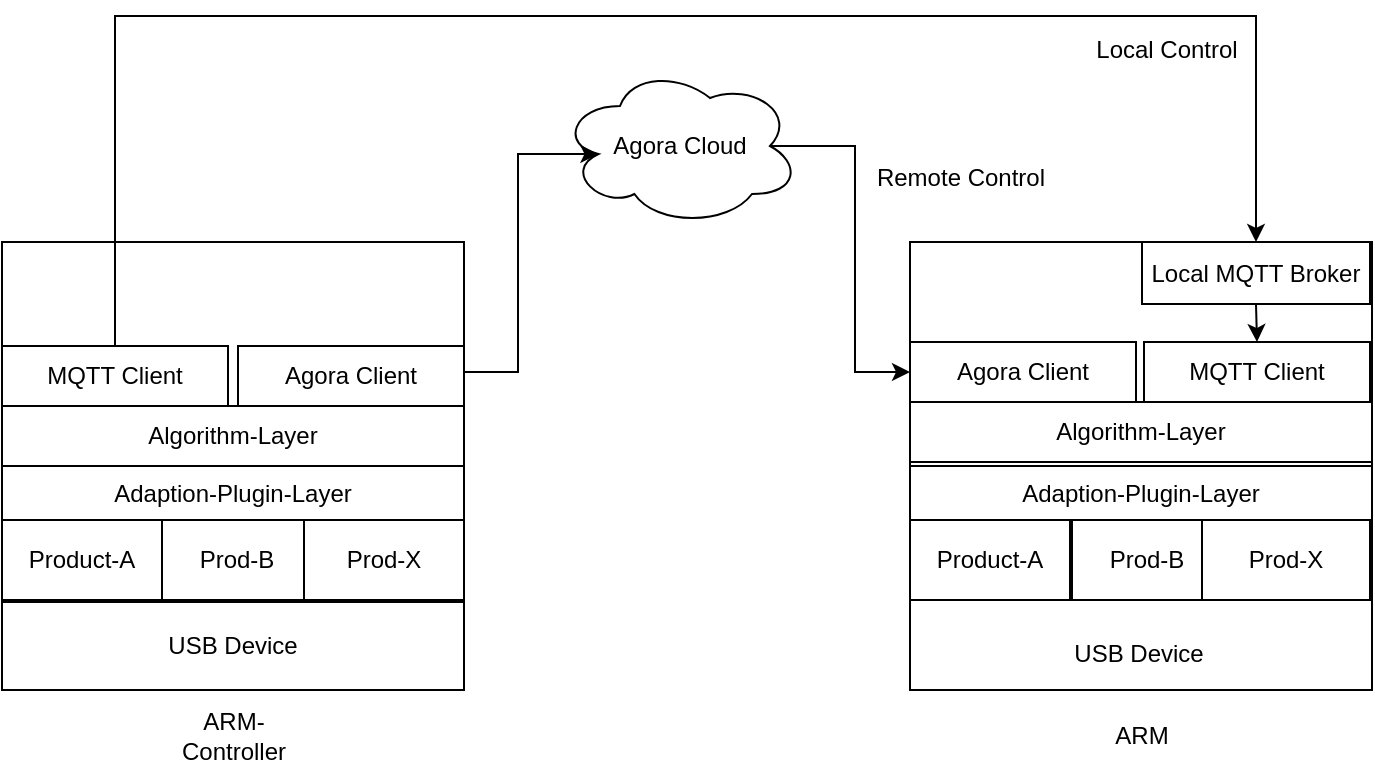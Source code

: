 <mxfile version="24.7.12">
  <diagram name="第 1 页" id="OHkd2X7giF_ZFyd5OgSc">
    <mxGraphModel dx="1434" dy="738" grid="0" gridSize="10" guides="1" tooltips="1" connect="1" arrows="1" fold="1" page="1" pageScale="1" pageWidth="827" pageHeight="1169" background="none" math="0" shadow="0">
      <root>
        <mxCell id="0" />
        <mxCell id="1" parent="0" />
        <mxCell id="1jvyHlAq_4KJQ6lWiULi-3" value="" style="rounded=0;whiteSpace=wrap;html=1;" vertex="1" parent="1">
          <mxGeometry x="494" y="282" width="231" height="224" as="geometry" />
        </mxCell>
        <mxCell id="1jvyHlAq_4KJQ6lWiULi-4" value="ARM" style="text;html=1;align=center;verticalAlign=middle;whiteSpace=wrap;rounded=0;" vertex="1" parent="1">
          <mxGeometry x="580" y="514" width="60" height="30" as="geometry" />
        </mxCell>
        <mxCell id="1jvyHlAq_4KJQ6lWiULi-5" value="" style="rounded=0;whiteSpace=wrap;html=1;" vertex="1" parent="1">
          <mxGeometry x="40" y="282" width="231" height="224" as="geometry" />
        </mxCell>
        <mxCell id="1jvyHlAq_4KJQ6lWiULi-6" value="ARM-Controller" style="text;html=1;align=center;verticalAlign=middle;whiteSpace=wrap;rounded=0;" vertex="1" parent="1">
          <mxGeometry x="125.5" y="514" width="60" height="30" as="geometry" />
        </mxCell>
        <mxCell id="1jvyHlAq_4KJQ6lWiULi-54" style="edgeStyle=orthogonalEdgeStyle;rounded=0;orthogonalLoop=1;jettySize=auto;html=1;exitX=0.5;exitY=1;exitDx=0;exitDy=0;entryX=0.5;entryY=0;entryDx=0;entryDy=0;" edge="1" parent="1" source="1jvyHlAq_4KJQ6lWiULi-7" target="1jvyHlAq_4KJQ6lWiULi-18">
          <mxGeometry relative="1" as="geometry" />
        </mxCell>
        <mxCell id="1jvyHlAq_4KJQ6lWiULi-7" value="Local MQTT Broker" style="rounded=0;whiteSpace=wrap;html=1;" vertex="1" parent="1">
          <mxGeometry x="610" y="282" width="114" height="31" as="geometry" />
        </mxCell>
        <mxCell id="1jvyHlAq_4KJQ6lWiULi-53" style="edgeStyle=orthogonalEdgeStyle;rounded=0;orthogonalLoop=1;jettySize=auto;html=1;exitX=0.875;exitY=0.5;exitDx=0;exitDy=0;exitPerimeter=0;entryX=0;entryY=0.5;entryDx=0;entryDy=0;" edge="1" parent="1" source="1jvyHlAq_4KJQ6lWiULi-8" target="1jvyHlAq_4KJQ6lWiULi-52">
          <mxGeometry relative="1" as="geometry" />
        </mxCell>
        <mxCell id="1jvyHlAq_4KJQ6lWiULi-8" value="Agora Cloud" style="ellipse;shape=cloud;whiteSpace=wrap;html=1;" vertex="1" parent="1">
          <mxGeometry x="319" y="194" width="120" height="80" as="geometry" />
        </mxCell>
        <mxCell id="1jvyHlAq_4KJQ6lWiULi-9" value="Adaption-Plugin-Layer" style="rounded=0;whiteSpace=wrap;html=1;" vertex="1" parent="1">
          <mxGeometry x="494" y="394" width="231" height="27" as="geometry" />
        </mxCell>
        <mxCell id="1jvyHlAq_4KJQ6lWiULi-10" value="Algorithm-Layer" style="rounded=0;whiteSpace=wrap;html=1;" vertex="1" parent="1">
          <mxGeometry x="494" y="362" width="231" height="30" as="geometry" />
        </mxCell>
        <mxCell id="1jvyHlAq_4KJQ6lWiULi-12" value="Product-A" style="rounded=0;whiteSpace=wrap;html=1;" vertex="1" parent="1">
          <mxGeometry x="494" y="421" width="80" height="40" as="geometry" />
        </mxCell>
        <mxCell id="1jvyHlAq_4KJQ6lWiULi-13" value="Prod-B" style="rounded=0;whiteSpace=wrap;html=1;" vertex="1" parent="1">
          <mxGeometry x="575" y="421" width="75" height="40" as="geometry" />
        </mxCell>
        <mxCell id="1jvyHlAq_4KJQ6lWiULi-14" value="Prod-X" style="rounded=0;whiteSpace=wrap;html=1;" vertex="1" parent="1">
          <mxGeometry x="640" y="421" width="84" height="40" as="geometry" />
        </mxCell>
        <mxCell id="1jvyHlAq_4KJQ6lWiULi-18" value="MQTT Client" style="rounded=0;whiteSpace=wrap;html=1;" vertex="1" parent="1">
          <mxGeometry x="611" y="332" width="113" height="30" as="geometry" />
        </mxCell>
        <mxCell id="1jvyHlAq_4KJQ6lWiULi-28" value="USB Device" style="text;html=1;align=center;verticalAlign=middle;whiteSpace=wrap;rounded=0;" vertex="1" parent="1">
          <mxGeometry x="534" y="473" width="149" height="30" as="geometry" />
        </mxCell>
        <mxCell id="1jvyHlAq_4KJQ6lWiULi-41" value="USB Device" style="rounded=0;whiteSpace=wrap;html=1;" vertex="1" parent="1">
          <mxGeometry x="40" y="462" width="231" height="44" as="geometry" />
        </mxCell>
        <mxCell id="1jvyHlAq_4KJQ6lWiULi-42" value="Product-A" style="rounded=0;whiteSpace=wrap;html=1;" vertex="1" parent="1">
          <mxGeometry x="40" y="421" width="80" height="40" as="geometry" />
        </mxCell>
        <mxCell id="1jvyHlAq_4KJQ6lWiULi-43" value="Prod-B" style="rounded=0;whiteSpace=wrap;html=1;" vertex="1" parent="1">
          <mxGeometry x="120" y="421" width="75" height="40" as="geometry" />
        </mxCell>
        <mxCell id="1jvyHlAq_4KJQ6lWiULi-44" value="Prod-X" style="rounded=0;whiteSpace=wrap;html=1;" vertex="1" parent="1">
          <mxGeometry x="191" y="421" width="80" height="40" as="geometry" />
        </mxCell>
        <mxCell id="1jvyHlAq_4KJQ6lWiULi-45" value="Adaption-Plugin-Layer" style="rounded=0;whiteSpace=wrap;html=1;" vertex="1" parent="1">
          <mxGeometry x="40" y="394" width="231" height="27" as="geometry" />
        </mxCell>
        <mxCell id="1jvyHlAq_4KJQ6lWiULi-46" value="Algorithm-Layer" style="rounded=0;whiteSpace=wrap;html=1;" vertex="1" parent="1">
          <mxGeometry x="40" y="364" width="231" height="30" as="geometry" />
        </mxCell>
        <mxCell id="1jvyHlAq_4KJQ6lWiULi-56" style="edgeStyle=orthogonalEdgeStyle;rounded=0;orthogonalLoop=1;jettySize=auto;html=1;exitX=0.5;exitY=0;exitDx=0;exitDy=0;entryX=0.5;entryY=0;entryDx=0;entryDy=0;" edge="1" parent="1" source="1jvyHlAq_4KJQ6lWiULi-48" target="1jvyHlAq_4KJQ6lWiULi-7">
          <mxGeometry relative="1" as="geometry">
            <Array as="points">
              <mxPoint x="97" y="169" />
              <mxPoint x="667" y="169" />
            </Array>
          </mxGeometry>
        </mxCell>
        <mxCell id="1jvyHlAq_4KJQ6lWiULi-48" value="MQTT Client" style="rounded=0;whiteSpace=wrap;html=1;" vertex="1" parent="1">
          <mxGeometry x="40" y="334" width="113" height="30" as="geometry" />
        </mxCell>
        <mxCell id="1jvyHlAq_4KJQ6lWiULi-51" value="Agora Client" style="rounded=0;whiteSpace=wrap;html=1;" vertex="1" parent="1">
          <mxGeometry x="158" y="334" width="113" height="30" as="geometry" />
        </mxCell>
        <mxCell id="1jvyHlAq_4KJQ6lWiULi-52" value="Agora Client" style="rounded=0;whiteSpace=wrap;html=1;" vertex="1" parent="1">
          <mxGeometry x="494" y="332" width="113" height="30" as="geometry" />
        </mxCell>
        <mxCell id="1jvyHlAq_4KJQ6lWiULi-55" style="edgeStyle=orthogonalEdgeStyle;rounded=0;orthogonalLoop=1;jettySize=auto;html=1;exitX=1;exitY=0.5;exitDx=0;exitDy=0;entryX=0.16;entryY=0.55;entryDx=0;entryDy=0;entryPerimeter=0;" edge="1" parent="1" source="1jvyHlAq_4KJQ6lWiULi-51" target="1jvyHlAq_4KJQ6lWiULi-8">
          <mxGeometry relative="1" as="geometry">
            <Array as="points">
              <mxPoint x="298" y="347" />
              <mxPoint x="298" y="238" />
            </Array>
          </mxGeometry>
        </mxCell>
        <mxCell id="1jvyHlAq_4KJQ6lWiULi-57" value="Remote Control" style="text;html=1;align=center;verticalAlign=middle;whiteSpace=wrap;rounded=0;" vertex="1" parent="1">
          <mxGeometry x="467" y="235" width="105" height="30" as="geometry" />
        </mxCell>
        <mxCell id="1jvyHlAq_4KJQ6lWiULi-58" value="Local Control" style="text;html=1;align=center;verticalAlign=middle;whiteSpace=wrap;rounded=0;" vertex="1" parent="1">
          <mxGeometry x="570" y="171" width="105" height="30" as="geometry" />
        </mxCell>
      </root>
    </mxGraphModel>
  </diagram>
</mxfile>
